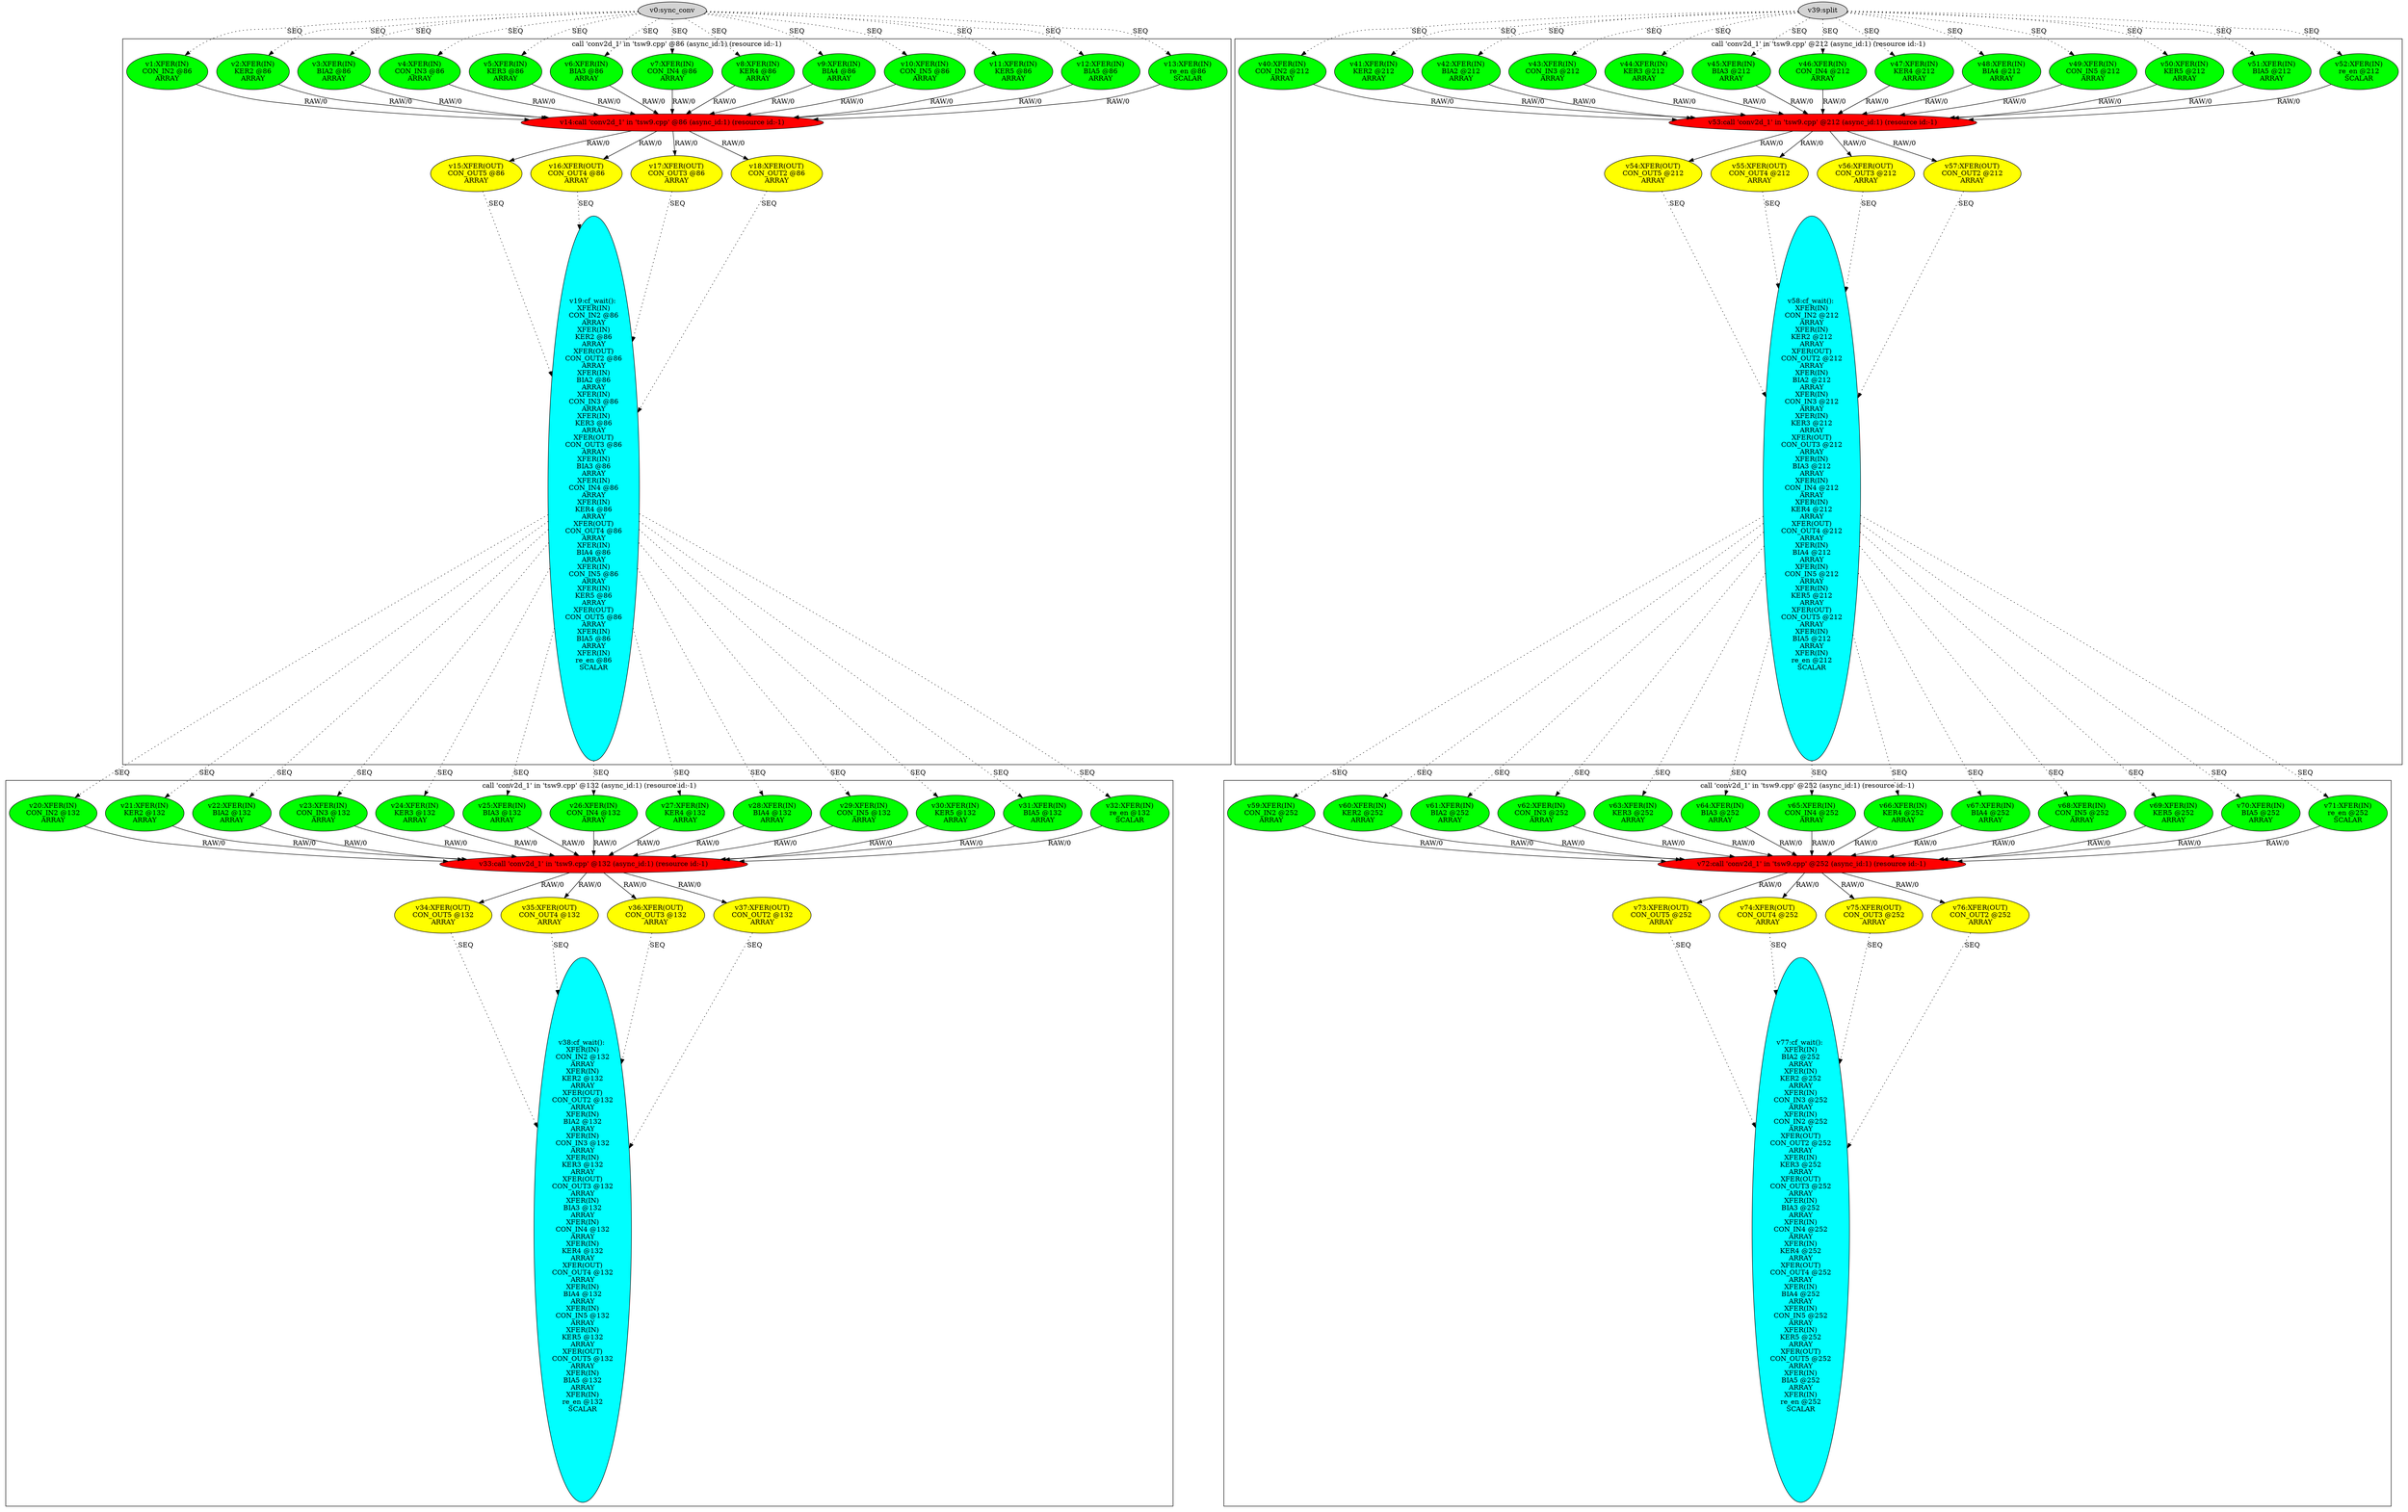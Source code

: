 digraph dm_graph {
v0 [label = "v0:sync_conv" ,style=filled];
v1 [label = "v1:XFER(IN)\nCON_IN2 @86\nARRAY\n" ,style=filled,fillcolor = green];
v2 [label = "v2:XFER(IN)\nKER2 @86\nARRAY\n" ,style=filled,fillcolor = green];
v3 [label = "v3:XFER(IN)\nBIA2 @86\nARRAY\n" ,style=filled,fillcolor = green];
v4 [label = "v4:XFER(IN)\nCON_IN3 @86\nARRAY\n" ,style=filled,fillcolor = green];
v5 [label = "v5:XFER(IN)\nKER3 @86\nARRAY\n" ,style=filled,fillcolor = green];
v6 [label = "v6:XFER(IN)\nBIA3 @86\nARRAY\n" ,style=filled,fillcolor = green];
v7 [label = "v7:XFER(IN)\nCON_IN4 @86\nARRAY\n" ,style=filled,fillcolor = green];
v8 [label = "v8:XFER(IN)\nKER4 @86\nARRAY\n" ,style=filled,fillcolor = green];
v9 [label = "v9:XFER(IN)\nBIA4 @86\nARRAY\n" ,style=filled,fillcolor = green];
v10 [label = "v10:XFER(IN)\nCON_IN5 @86\nARRAY\n" ,style=filled,fillcolor = green];
v11 [label = "v11:XFER(IN)\nKER5 @86\nARRAY\n" ,style=filled,fillcolor = green];
v12 [label = "v12:XFER(IN)\nBIA5 @86\nARRAY\n" ,style=filled,fillcolor = green];
v13 [label = "v13:XFER(IN)\nre_en @86\nSCALAR\n" ,style=filled,fillcolor = green];
v14 [label = "v14:call 'conv2d_1' in 'tsw9.cpp' @86 (async_id:1) (resource id:-1)\n" ,style=filled,fillcolor = red];
v15 [label = "v15:XFER(OUT)\nCON_OUT5 @86\nARRAY\n" ,style=filled,fillcolor = yellow];
v16 [label = "v16:XFER(OUT)\nCON_OUT4 @86\nARRAY\n" ,style=filled,fillcolor = yellow];
v17 [label = "v17:XFER(OUT)\nCON_OUT3 @86\nARRAY\n" ,style=filled,fillcolor = yellow];
v18 [label = "v18:XFER(OUT)\nCON_OUT2 @86\nARRAY\n" ,style=filled,fillcolor = yellow];
v19 [label = "v19:cf_wait(): \nXFER(IN)\nCON_IN2 @86\nARRAY\nXFER(IN)\nKER2 @86\nARRAY\nXFER(OUT)\nCON_OUT2 @86\nARRAY\nXFER(IN)\nBIA2 @86\nARRAY\nXFER(IN)\nCON_IN3 @86\nARRAY\nXFER(IN)\nKER3 @86\nARRAY\nXFER(OUT)\nCON_OUT3 @86\nARRAY\nXFER(IN)\nBIA3 @86\nARRAY\nXFER(IN)\nCON_IN4 @86\nARRAY\nXFER(IN)\nKER4 @86\nARRAY\nXFER(OUT)\nCON_OUT4 @86\nARRAY\nXFER(IN)\nBIA4 @86\nARRAY\nXFER(IN)\nCON_IN5 @86\nARRAY\nXFER(IN)\nKER5 @86\nARRAY\nXFER(OUT)\nCON_OUT5 @86\nARRAY\nXFER(IN)\nBIA5 @86\nARRAY\nXFER(IN)\nre_en @86\nSCALAR\n\n" ,style=filled,fillcolor = cyan];
v20 [label = "v20:XFER(IN)\nCON_IN2 @132\nARRAY\n" ,style=filled,fillcolor = green];
v21 [label = "v21:XFER(IN)\nKER2 @132\nARRAY\n" ,style=filled,fillcolor = green];
v22 [label = "v22:XFER(IN)\nBIA2 @132\nARRAY\n" ,style=filled,fillcolor = green];
v23 [label = "v23:XFER(IN)\nCON_IN3 @132\nARRAY\n" ,style=filled,fillcolor = green];
v24 [label = "v24:XFER(IN)\nKER3 @132\nARRAY\n" ,style=filled,fillcolor = green];
v25 [label = "v25:XFER(IN)\nBIA3 @132\nARRAY\n" ,style=filled,fillcolor = green];
v26 [label = "v26:XFER(IN)\nCON_IN4 @132\nARRAY\n" ,style=filled,fillcolor = green];
v27 [label = "v27:XFER(IN)\nKER4 @132\nARRAY\n" ,style=filled,fillcolor = green];
v28 [label = "v28:XFER(IN)\nBIA4 @132\nARRAY\n" ,style=filled,fillcolor = green];
v29 [label = "v29:XFER(IN)\nCON_IN5 @132\nARRAY\n" ,style=filled,fillcolor = green];
v30 [label = "v30:XFER(IN)\nKER5 @132\nARRAY\n" ,style=filled,fillcolor = green];
v31 [label = "v31:XFER(IN)\nBIA5 @132\nARRAY\n" ,style=filled,fillcolor = green];
v32 [label = "v32:XFER(IN)\nre_en @132\nSCALAR\n" ,style=filled,fillcolor = green];
v33 [label = "v33:call 'conv2d_1' in 'tsw9.cpp' @132 (async_id:1) (resource id:-1)\n" ,style=filled,fillcolor = red];
v34 [label = "v34:XFER(OUT)\nCON_OUT5 @132\nARRAY\n" ,style=filled,fillcolor = yellow];
v35 [label = "v35:XFER(OUT)\nCON_OUT4 @132\nARRAY\n" ,style=filled,fillcolor = yellow];
v36 [label = "v36:XFER(OUT)\nCON_OUT3 @132\nARRAY\n" ,style=filled,fillcolor = yellow];
v37 [label = "v37:XFER(OUT)\nCON_OUT2 @132\nARRAY\n" ,style=filled,fillcolor = yellow];
v38 [label = "v38:cf_wait(): \nXFER(IN)\nCON_IN2 @132\nARRAY\nXFER(IN)\nKER2 @132\nARRAY\nXFER(OUT)\nCON_OUT2 @132\nARRAY\nXFER(IN)\nBIA2 @132\nARRAY\nXFER(IN)\nCON_IN3 @132\nARRAY\nXFER(IN)\nKER3 @132\nARRAY\nXFER(OUT)\nCON_OUT3 @132\nARRAY\nXFER(IN)\nBIA3 @132\nARRAY\nXFER(IN)\nCON_IN4 @132\nARRAY\nXFER(IN)\nKER4 @132\nARRAY\nXFER(OUT)\nCON_OUT4 @132\nARRAY\nXFER(IN)\nBIA4 @132\nARRAY\nXFER(IN)\nCON_IN5 @132\nARRAY\nXFER(IN)\nKER5 @132\nARRAY\nXFER(OUT)\nCON_OUT5 @132\nARRAY\nXFER(IN)\nBIA5 @132\nARRAY\nXFER(IN)\nre_en @132\nSCALAR\n\n" ,style=filled,fillcolor = cyan];
v39 [label = "v39:split" ,style=filled];
v40 [label = "v40:XFER(IN)\nCON_IN2 @212\nARRAY\n" ,style=filled,fillcolor = green];
v41 [label = "v41:XFER(IN)\nKER2 @212\nARRAY\n" ,style=filled,fillcolor = green];
v42 [label = "v42:XFER(IN)\nBIA2 @212\nARRAY\n" ,style=filled,fillcolor = green];
v43 [label = "v43:XFER(IN)\nCON_IN3 @212\nARRAY\n" ,style=filled,fillcolor = green];
v44 [label = "v44:XFER(IN)\nKER3 @212\nARRAY\n" ,style=filled,fillcolor = green];
v45 [label = "v45:XFER(IN)\nBIA3 @212\nARRAY\n" ,style=filled,fillcolor = green];
v46 [label = "v46:XFER(IN)\nCON_IN4 @212\nARRAY\n" ,style=filled,fillcolor = green];
v47 [label = "v47:XFER(IN)\nKER4 @212\nARRAY\n" ,style=filled,fillcolor = green];
v48 [label = "v48:XFER(IN)\nBIA4 @212\nARRAY\n" ,style=filled,fillcolor = green];
v49 [label = "v49:XFER(IN)\nCON_IN5 @212\nARRAY\n" ,style=filled,fillcolor = green];
v50 [label = "v50:XFER(IN)\nKER5 @212\nARRAY\n" ,style=filled,fillcolor = green];
v51 [label = "v51:XFER(IN)\nBIA5 @212\nARRAY\n" ,style=filled,fillcolor = green];
v52 [label = "v52:XFER(IN)\nre_en @212\nSCALAR\n" ,style=filled,fillcolor = green];
v53 [label = "v53:call 'conv2d_1' in 'tsw9.cpp' @212 (async_id:1) (resource id:-1)\n" ,style=filled,fillcolor = red];
v54 [label = "v54:XFER(OUT)\nCON_OUT5 @212\nARRAY\n" ,style=filled,fillcolor = yellow];
v55 [label = "v55:XFER(OUT)\nCON_OUT4 @212\nARRAY\n" ,style=filled,fillcolor = yellow];
v56 [label = "v56:XFER(OUT)\nCON_OUT3 @212\nARRAY\n" ,style=filled,fillcolor = yellow];
v57 [label = "v57:XFER(OUT)\nCON_OUT2 @212\nARRAY\n" ,style=filled,fillcolor = yellow];
v58 [label = "v58:cf_wait(): \nXFER(IN)\nCON_IN2 @212\nARRAY\nXFER(IN)\nKER2 @212\nARRAY\nXFER(OUT)\nCON_OUT2 @212\nARRAY\nXFER(IN)\nBIA2 @212\nARRAY\nXFER(IN)\nCON_IN3 @212\nARRAY\nXFER(IN)\nKER3 @212\nARRAY\nXFER(OUT)\nCON_OUT3 @212\nARRAY\nXFER(IN)\nBIA3 @212\nARRAY\nXFER(IN)\nCON_IN4 @212\nARRAY\nXFER(IN)\nKER4 @212\nARRAY\nXFER(OUT)\nCON_OUT4 @212\nARRAY\nXFER(IN)\nBIA4 @212\nARRAY\nXFER(IN)\nCON_IN5 @212\nARRAY\nXFER(IN)\nKER5 @212\nARRAY\nXFER(OUT)\nCON_OUT5 @212\nARRAY\nXFER(IN)\nBIA5 @212\nARRAY\nXFER(IN)\nre_en @212\nSCALAR\n\n" ,style=filled,fillcolor = cyan];
v59 [label = "v59:XFER(IN)\nCON_IN2 @252\nARRAY\n" ,style=filled,fillcolor = green];
v60 [label = "v60:XFER(IN)\nKER2 @252\nARRAY\n" ,style=filled,fillcolor = green];
v61 [label = "v61:XFER(IN)\nBIA2 @252\nARRAY\n" ,style=filled,fillcolor = green];
v62 [label = "v62:XFER(IN)\nCON_IN3 @252\nARRAY\n" ,style=filled,fillcolor = green];
v63 [label = "v63:XFER(IN)\nKER3 @252\nARRAY\n" ,style=filled,fillcolor = green];
v64 [label = "v64:XFER(IN)\nBIA3 @252\nARRAY\n" ,style=filled,fillcolor = green];
v65 [label = "v65:XFER(IN)\nCON_IN4 @252\nARRAY\n" ,style=filled,fillcolor = green];
v66 [label = "v66:XFER(IN)\nKER4 @252\nARRAY\n" ,style=filled,fillcolor = green];
v67 [label = "v67:XFER(IN)\nBIA4 @252\nARRAY\n" ,style=filled,fillcolor = green];
v68 [label = "v68:XFER(IN)\nCON_IN5 @252\nARRAY\n" ,style=filled,fillcolor = green];
v69 [label = "v69:XFER(IN)\nKER5 @252\nARRAY\n" ,style=filled,fillcolor = green];
v70 [label = "v70:XFER(IN)\nBIA5 @252\nARRAY\n" ,style=filled,fillcolor = green];
v71 [label = "v71:XFER(IN)\nre_en @252\nSCALAR\n" ,style=filled,fillcolor = green];
v72 [label = "v72:call 'conv2d_1' in 'tsw9.cpp' @252 (async_id:1) (resource id:-1)\n" ,style=filled,fillcolor = red];
v73 [label = "v73:XFER(OUT)\nCON_OUT5 @252\nARRAY\n" ,style=filled,fillcolor = yellow];
v74 [label = "v74:XFER(OUT)\nCON_OUT4 @252\nARRAY\n" ,style=filled,fillcolor = yellow];
v75 [label = "v75:XFER(OUT)\nCON_OUT3 @252\nARRAY\n" ,style=filled,fillcolor = yellow];
v76 [label = "v76:XFER(OUT)\nCON_OUT2 @252\nARRAY\n" ,style=filled,fillcolor = yellow];
v77 [label = "v77:cf_wait(): \nXFER(IN)\nBIA2 @252\nARRAY\nXFER(IN)\nKER2 @252\nARRAY\nXFER(IN)\nCON_IN3 @252\nARRAY\nXFER(IN)\nCON_IN2 @252\nARRAY\nXFER(OUT)\nCON_OUT2 @252\nARRAY\nXFER(IN)\nKER3 @252\nARRAY\nXFER(OUT)\nCON_OUT3 @252\nARRAY\nXFER(IN)\nBIA3 @252\nARRAY\nXFER(IN)\nCON_IN4 @252\nARRAY\nXFER(IN)\nKER4 @252\nARRAY\nXFER(OUT)\nCON_OUT4 @252\nARRAY\nXFER(IN)\nBIA4 @252\nARRAY\nXFER(IN)\nCON_IN5 @252\nARRAY\nXFER(IN)\nKER5 @252\nARRAY\nXFER(OUT)\nCON_OUT5 @252\nARRAY\nXFER(IN)\nBIA5 @252\nARRAY\nXFER(IN)\nre_en @252\nSCALAR\n\n" ,style=filled,fillcolor = cyan];
subgraph cluster0 {
v59;
v60;
v61;
v62;
v63;
v64;
v65;
v66;
v67;
v68;
v69;
v70;
v71;
v72;
v73;
v74;
v75;
v76;
v77;
label = "call 'conv2d_1' in 'tsw9.cpp' @252 (async_id:1) (resource id:-1)\n";
}
subgraph cluster1 {
v40;
v41;
v42;
v43;
v44;
v45;
v46;
v47;
v48;
v49;
v50;
v51;
v52;
v53;
v54;
v55;
v56;
v57;
v58;
label = "call 'conv2d_1' in 'tsw9.cpp' @212 (async_id:1) (resource id:-1)\n";
}
subgraph cluster2 {
v20;
v21;
v22;
v23;
v24;
v25;
v26;
v27;
v28;
v29;
v30;
v31;
v32;
v33;
v34;
v35;
v36;
v37;
v38;
label = "call 'conv2d_1' in 'tsw9.cpp' @132 (async_id:1) (resource id:-1)\n";
}
subgraph cluster3 {
v1;
v2;
v3;
v4;
v5;
v6;
v7;
v8;
v9;
v10;
v11;
v12;
v13;
v14;
v15;
v16;
v17;
v18;
v19;
label = "call 'conv2d_1' in 'tsw9.cpp' @86 (async_id:1) (resource id:-1)\n";
}
v1 -> v14 [label = "RAW/0"];
v2 -> v14 [label = "RAW/0"];
v3 -> v14 [label = "RAW/0"];
v4 -> v14 [label = "RAW/0"];
v5 -> v14 [label = "RAW/0"];
v6 -> v14 [label = "RAW/0"];
v7 -> v14 [label = "RAW/0"];
v8 -> v14 [label = "RAW/0"];
v9 -> v14 [label = "RAW/0"];
v10 -> v14 [label = "RAW/0"];
v11 -> v14 [label = "RAW/0"];
v12 -> v14 [label = "RAW/0"];
v13 -> v14 [label = "RAW/0"];
v14 -> v15 [label = "RAW/0"];
v14 -> v16 [label = "RAW/0"];
v14 -> v17 [label = "RAW/0"];
v14 -> v18 [label = "RAW/0"];
v15 -> v19 [label = "SEQ", style = dotted];
v16 -> v19 [label = "SEQ", style = dotted];
v17 -> v19 [label = "SEQ", style = dotted];
v18 -> v19 [label = "SEQ", style = dotted];
v20 -> v33 [label = "RAW/0"];
v21 -> v33 [label = "RAW/0"];
v22 -> v33 [label = "RAW/0"];
v23 -> v33 [label = "RAW/0"];
v24 -> v33 [label = "RAW/0"];
v25 -> v33 [label = "RAW/0"];
v26 -> v33 [label = "RAW/0"];
v27 -> v33 [label = "RAW/0"];
v28 -> v33 [label = "RAW/0"];
v29 -> v33 [label = "RAW/0"];
v30 -> v33 [label = "RAW/0"];
v31 -> v33 [label = "RAW/0"];
v32 -> v33 [label = "RAW/0"];
v33 -> v34 [label = "RAW/0"];
v33 -> v35 [label = "RAW/0"];
v33 -> v36 [label = "RAW/0"];
v33 -> v37 [label = "RAW/0"];
v34 -> v38 [label = "SEQ", style = dotted];
v35 -> v38 [label = "SEQ", style = dotted];
v36 -> v38 [label = "SEQ", style = dotted];
v37 -> v38 [label = "SEQ", style = dotted];
v19 -> v20 [label = "SEQ", style = dotted];
v19 -> v21 [label = "SEQ", style = dotted];
v19 -> v22 [label = "SEQ", style = dotted];
v19 -> v23 [label = "SEQ", style = dotted];
v19 -> v24 [label = "SEQ", style = dotted];
v19 -> v25 [label = "SEQ", style = dotted];
v19 -> v26 [label = "SEQ", style = dotted];
v19 -> v27 [label = "SEQ", style = dotted];
v19 -> v28 [label = "SEQ", style = dotted];
v19 -> v29 [label = "SEQ", style = dotted];
v19 -> v30 [label = "SEQ", style = dotted];
v19 -> v31 [label = "SEQ", style = dotted];
v19 -> v32 [label = "SEQ", style = dotted];
v0 -> v1 [label = "SEQ", style = dotted];
v0 -> v2 [label = "SEQ", style = dotted];
v0 -> v3 [label = "SEQ", style = dotted];
v0 -> v4 [label = "SEQ", style = dotted];
v0 -> v5 [label = "SEQ", style = dotted];
v0 -> v6 [label = "SEQ", style = dotted];
v0 -> v7 [label = "SEQ", style = dotted];
v0 -> v8 [label = "SEQ", style = dotted];
v0 -> v9 [label = "SEQ", style = dotted];
v0 -> v10 [label = "SEQ", style = dotted];
v0 -> v11 [label = "SEQ", style = dotted];
v0 -> v12 [label = "SEQ", style = dotted];
v0 -> v13 [label = "SEQ", style = dotted];
v40 -> v53 [label = "RAW/0"];
v41 -> v53 [label = "RAW/0"];
v42 -> v53 [label = "RAW/0"];
v43 -> v53 [label = "RAW/0"];
v44 -> v53 [label = "RAW/0"];
v45 -> v53 [label = "RAW/0"];
v46 -> v53 [label = "RAW/0"];
v47 -> v53 [label = "RAW/0"];
v48 -> v53 [label = "RAW/0"];
v49 -> v53 [label = "RAW/0"];
v50 -> v53 [label = "RAW/0"];
v51 -> v53 [label = "RAW/0"];
v52 -> v53 [label = "RAW/0"];
v53 -> v54 [label = "RAW/0"];
v53 -> v55 [label = "RAW/0"];
v53 -> v56 [label = "RAW/0"];
v53 -> v57 [label = "RAW/0"];
v54 -> v58 [label = "SEQ", style = dotted];
v55 -> v58 [label = "SEQ", style = dotted];
v56 -> v58 [label = "SEQ", style = dotted];
v57 -> v58 [label = "SEQ", style = dotted];
v59 -> v72 [label = "RAW/0"];
v60 -> v72 [label = "RAW/0"];
v61 -> v72 [label = "RAW/0"];
v62 -> v72 [label = "RAW/0"];
v63 -> v72 [label = "RAW/0"];
v64 -> v72 [label = "RAW/0"];
v65 -> v72 [label = "RAW/0"];
v66 -> v72 [label = "RAW/0"];
v67 -> v72 [label = "RAW/0"];
v68 -> v72 [label = "RAW/0"];
v69 -> v72 [label = "RAW/0"];
v70 -> v72 [label = "RAW/0"];
v71 -> v72 [label = "RAW/0"];
v72 -> v73 [label = "RAW/0"];
v72 -> v74 [label = "RAW/0"];
v72 -> v75 [label = "RAW/0"];
v72 -> v76 [label = "RAW/0"];
v73 -> v77 [label = "SEQ", style = dotted];
v74 -> v77 [label = "SEQ", style = dotted];
v75 -> v77 [label = "SEQ", style = dotted];
v76 -> v77 [label = "SEQ", style = dotted];
v58 -> v59 [label = "SEQ", style = dotted];
v58 -> v60 [label = "SEQ", style = dotted];
v58 -> v61 [label = "SEQ", style = dotted];
v58 -> v62 [label = "SEQ", style = dotted];
v58 -> v63 [label = "SEQ", style = dotted];
v58 -> v64 [label = "SEQ", style = dotted];
v58 -> v65 [label = "SEQ", style = dotted];
v58 -> v66 [label = "SEQ", style = dotted];
v58 -> v67 [label = "SEQ", style = dotted];
v58 -> v68 [label = "SEQ", style = dotted];
v58 -> v69 [label = "SEQ", style = dotted];
v58 -> v70 [label = "SEQ", style = dotted];
v58 -> v71 [label = "SEQ", style = dotted];
v39 -> v40 [label = "SEQ", style = dotted];
v39 -> v41 [label = "SEQ", style = dotted];
v39 -> v42 [label = "SEQ", style = dotted];
v39 -> v43 [label = "SEQ", style = dotted];
v39 -> v44 [label = "SEQ", style = dotted];
v39 -> v45 [label = "SEQ", style = dotted];
v39 -> v46 [label = "SEQ", style = dotted];
v39 -> v47 [label = "SEQ", style = dotted];
v39 -> v48 [label = "SEQ", style = dotted];
v39 -> v49 [label = "SEQ", style = dotted];
v39 -> v50 [label = "SEQ", style = dotted];
v39 -> v51 [label = "SEQ", style = dotted];
v39 -> v52 [label = "SEQ", style = dotted];
}
